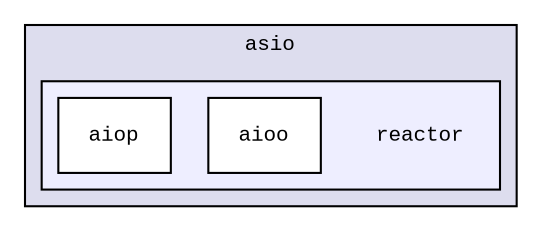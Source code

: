 digraph "src/platform/windows/asio/reactor" {
  compound=true
  node [ fontsize="10", fontname="CourierNew"];
  edge [ labelfontsize="10", labelfontname="CourierNew"];
  subgraph clusterdir_1efc1783ac875608ac222998a4e018e7 {
    graph [ bgcolor="#ddddee", pencolor="black", label="asio" fontname="CourierNew", fontsize="10", URL="dir_1efc1783ac875608ac222998a4e018e7.html"]
  subgraph clusterdir_f9013285cada866385b08072295f22fa {
    graph [ bgcolor="#eeeeff", pencolor="black", label="" URL="dir_f9013285cada866385b08072295f22fa.html"];
    dir_f9013285cada866385b08072295f22fa [shape=plaintext label="reactor"];
    dir_85589aad52e2009e63ce27f5124a88dd [shape=box label="aioo" color="black" fillcolor="white" style="filled" URL="dir_85589aad52e2009e63ce27f5124a88dd.html"];
    dir_b0a40ce88ea6dc8b8bcb8e42cd2c59a7 [shape=box label="aiop" color="black" fillcolor="white" style="filled" URL="dir_b0a40ce88ea6dc8b8bcb8e42cd2c59a7.html"];
  }
  }
}
